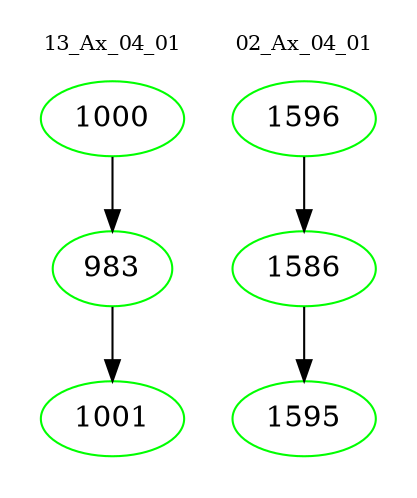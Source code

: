 digraph{
subgraph cluster_0 {
color = white
label = "13_Ax_04_01";
fontsize=10;
T0_1000 [label="1000", color="green"]
T0_1000 -> T0_983 [color="black"]
T0_983 [label="983", color="green"]
T0_983 -> T0_1001 [color="black"]
T0_1001 [label="1001", color="green"]
}
subgraph cluster_1 {
color = white
label = "02_Ax_04_01";
fontsize=10;
T1_1596 [label="1596", color="green"]
T1_1596 -> T1_1586 [color="black"]
T1_1586 [label="1586", color="green"]
T1_1586 -> T1_1595 [color="black"]
T1_1595 [label="1595", color="green"]
}
}
